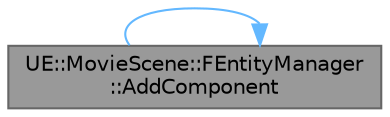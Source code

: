 digraph "UE::MovieScene::FEntityManager::AddComponent"
{
 // INTERACTIVE_SVG=YES
 // LATEX_PDF_SIZE
  bgcolor="transparent";
  edge [fontname=Helvetica,fontsize=10,labelfontname=Helvetica,labelfontsize=10];
  node [fontname=Helvetica,fontsize=10,shape=box,height=0.2,width=0.4];
  rankdir="RL";
  Node1 [id="Node000001",label="UE::MovieScene::FEntityManager\l::AddComponent",height=0.2,width=0.4,color="gray40", fillcolor="grey60", style="filled", fontcolor="black",tooltip="Add the specified component value to an entity."];
  Node1 -> Node1 [id="edge1_Node000001_Node000001",dir="back",color="steelblue1",style="solid",tooltip=" "];
}
